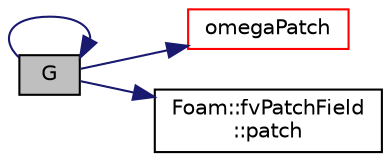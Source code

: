 digraph "G"
{
  bgcolor="transparent";
  edge [fontname="Helvetica",fontsize="10",labelfontname="Helvetica",labelfontsize="10"];
  node [fontname="Helvetica",fontsize="10",shape=record];
  rankdir="LR";
  Node1 [label="G",height=0.2,width=0.4,color="black", fillcolor="grey75", style="filled", fontcolor="black"];
  Node1 -> Node1 [color="midnightblue",fontsize="10",style="solid",fontname="Helvetica"];
  Node1 -> Node2 [color="midnightblue",fontsize="10",style="solid",fontname="Helvetica"];
  Node2 [label="omegaPatch",height=0.2,width=0.4,color="red",URL="$a01744.html#adc76179cbe786f9a2eb4941ec39baf9f",tooltip="Helper function to return non-const access to an omega patch. "];
  Node1 -> Node3 [color="midnightblue",fontsize="10",style="solid",fontname="Helvetica"];
  Node3 [label="Foam::fvPatchField\l::patch",height=0.2,width=0.4,color="black",URL="$a00899.html#ad735de1fbd0f85c12ad0c37deb62d22c",tooltip="Return patch. "];
}

